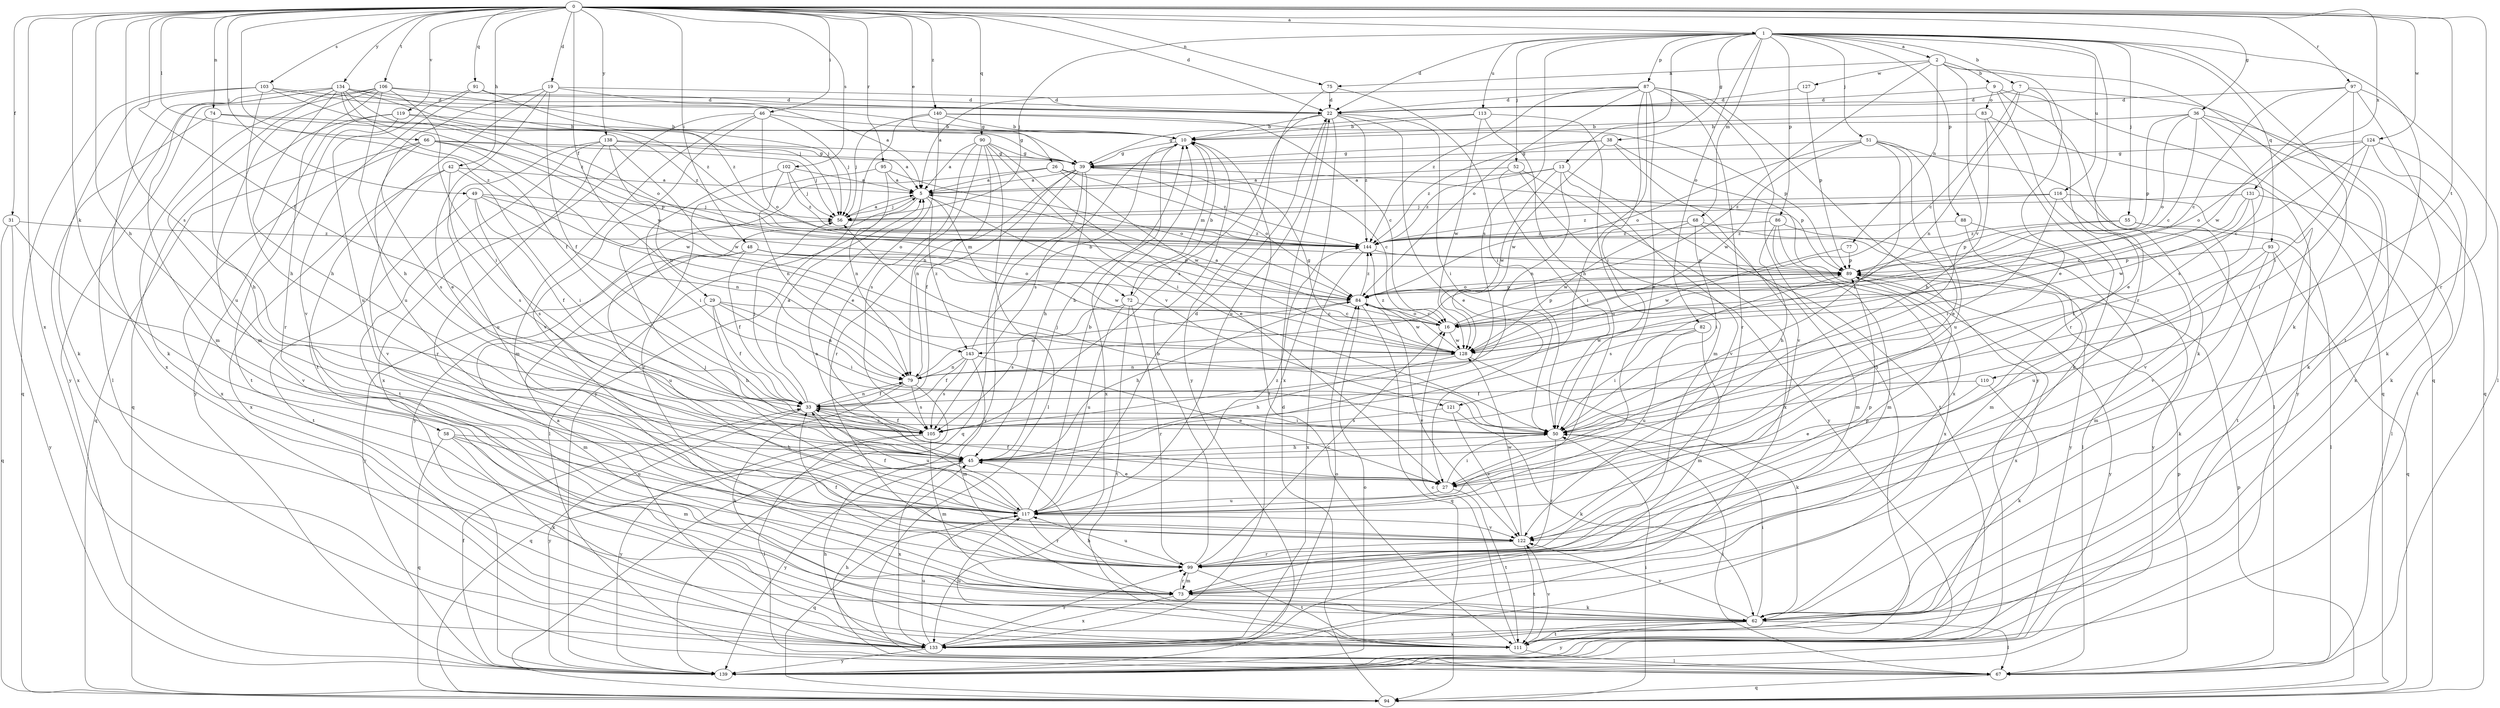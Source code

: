strict digraph  {
0;
1;
2;
5;
7;
9;
10;
13;
16;
19;
22;
26;
27;
29;
31;
33;
36;
38;
39;
42;
45;
46;
48;
49;
50;
51;
52;
55;
56;
58;
62;
66;
67;
68;
72;
73;
74;
75;
77;
79;
82;
83;
84;
86;
87;
88;
89;
90;
91;
93;
94;
95;
97;
99;
102;
103;
105;
106;
110;
111;
113;
116;
117;
119;
121;
122;
124;
127;
128;
131;
133;
134;
138;
139;
140;
143;
144;
0 -> 1  [label=a];
0 -> 19  [label=d];
0 -> 22  [label=d];
0 -> 26  [label=e];
0 -> 29  [label=f];
0 -> 31  [label=f];
0 -> 33  [label=f];
0 -> 36  [label=g];
0 -> 42  [label=h];
0 -> 45  [label=h];
0 -> 46  [label=i];
0 -> 48  [label=i];
0 -> 49  [label=i];
0 -> 58  [label=k];
0 -> 66  [label=l];
0 -> 74  [label=n];
0 -> 75  [label=n];
0 -> 90  [label=q];
0 -> 91  [label=q];
0 -> 95  [label=r];
0 -> 97  [label=r];
0 -> 99  [label=r];
0 -> 102  [label=s];
0 -> 103  [label=s];
0 -> 105  [label=s];
0 -> 106  [label=t];
0 -> 110  [label=t];
0 -> 119  [label=v];
0 -> 124  [label=w];
0 -> 131  [label=x];
0 -> 133  [label=x];
0 -> 134  [label=y];
0 -> 138  [label=y];
0 -> 140  [label=z];
0 -> 143  [label=z];
1 -> 2  [label=a];
1 -> 7  [label=b];
1 -> 13  [label=c];
1 -> 22  [label=d];
1 -> 38  [label=g];
1 -> 51  [label=j];
1 -> 52  [label=j];
1 -> 55  [label=j];
1 -> 56  [label=j];
1 -> 62  [label=k];
1 -> 68  [label=m];
1 -> 82  [label=o];
1 -> 86  [label=p];
1 -> 87  [label=p];
1 -> 88  [label=p];
1 -> 93  [label=q];
1 -> 99  [label=r];
1 -> 105  [label=s];
1 -> 111  [label=t];
1 -> 113  [label=u];
1 -> 116  [label=u];
2 -> 9  [label=b];
2 -> 27  [label=e];
2 -> 75  [label=n];
2 -> 77  [label=n];
2 -> 94  [label=q];
2 -> 121  [label=v];
2 -> 127  [label=w];
2 -> 143  [label=z];
5 -> 56  [label=j];
5 -> 67  [label=l];
5 -> 72  [label=m];
5 -> 121  [label=v];
5 -> 143  [label=z];
7 -> 16  [label=c];
7 -> 22  [label=d];
7 -> 27  [label=e];
7 -> 79  [label=n];
7 -> 94  [label=q];
9 -> 22  [label=d];
9 -> 62  [label=k];
9 -> 83  [label=o];
9 -> 94  [label=q];
9 -> 99  [label=r];
10 -> 39  [label=g];
10 -> 72  [label=m];
10 -> 105  [label=s];
10 -> 111  [label=t];
10 -> 133  [label=x];
13 -> 5  [label=a];
13 -> 79  [label=n];
13 -> 111  [label=t];
13 -> 122  [label=v];
13 -> 128  [label=w];
13 -> 144  [label=z];
16 -> 5  [label=a];
16 -> 84  [label=o];
16 -> 89  [label=p];
16 -> 128  [label=w];
19 -> 5  [label=a];
19 -> 22  [label=d];
19 -> 27  [label=e];
19 -> 33  [label=f];
19 -> 111  [label=t];
19 -> 117  [label=u];
22 -> 10  [label=b];
22 -> 27  [label=e];
22 -> 50  [label=i];
22 -> 105  [label=s];
22 -> 117  [label=u];
22 -> 133  [label=x];
22 -> 144  [label=z];
26 -> 5  [label=a];
26 -> 84  [label=o];
26 -> 128  [label=w];
26 -> 139  [label=y];
26 -> 144  [label=z];
27 -> 33  [label=f];
27 -> 50  [label=i];
27 -> 111  [label=t];
27 -> 117  [label=u];
29 -> 16  [label=c];
29 -> 33  [label=f];
29 -> 45  [label=h];
29 -> 50  [label=i];
29 -> 73  [label=m];
29 -> 79  [label=n];
31 -> 94  [label=q];
31 -> 122  [label=v];
31 -> 139  [label=y];
31 -> 144  [label=z];
33 -> 5  [label=a];
33 -> 50  [label=i];
33 -> 56  [label=j];
33 -> 79  [label=n];
33 -> 105  [label=s];
33 -> 117  [label=u];
33 -> 139  [label=y];
36 -> 10  [label=b];
36 -> 16  [label=c];
36 -> 62  [label=k];
36 -> 84  [label=o];
36 -> 89  [label=p];
36 -> 105  [label=s];
36 -> 133  [label=x];
38 -> 39  [label=g];
38 -> 122  [label=v];
38 -> 128  [label=w];
38 -> 133  [label=x];
38 -> 144  [label=z];
39 -> 5  [label=a];
39 -> 16  [label=c];
39 -> 33  [label=f];
39 -> 45  [label=h];
39 -> 79  [label=n];
39 -> 89  [label=p];
39 -> 94  [label=q];
39 -> 139  [label=y];
42 -> 5  [label=a];
42 -> 50  [label=i];
42 -> 105  [label=s];
42 -> 122  [label=v];
42 -> 133  [label=x];
45 -> 10  [label=b];
45 -> 27  [label=e];
45 -> 133  [label=x];
45 -> 139  [label=y];
46 -> 10  [label=b];
46 -> 56  [label=j];
46 -> 73  [label=m];
46 -> 84  [label=o];
46 -> 122  [label=v];
46 -> 133  [label=x];
48 -> 33  [label=f];
48 -> 84  [label=o];
48 -> 89  [label=p];
48 -> 117  [label=u];
48 -> 128  [label=w];
48 -> 139  [label=y];
49 -> 33  [label=f];
49 -> 56  [label=j];
49 -> 79  [label=n];
49 -> 84  [label=o];
49 -> 105  [label=s];
49 -> 111  [label=t];
50 -> 45  [label=h];
50 -> 56  [label=j];
50 -> 99  [label=r];
51 -> 27  [label=e];
51 -> 39  [label=g];
51 -> 50  [label=i];
51 -> 67  [label=l];
51 -> 84  [label=o];
51 -> 117  [label=u];
51 -> 128  [label=w];
52 -> 5  [label=a];
52 -> 50  [label=i];
52 -> 133  [label=x];
52 -> 139  [label=y];
55 -> 67  [label=l];
55 -> 89  [label=p];
55 -> 122  [label=v];
55 -> 144  [label=z];
56 -> 5  [label=a];
56 -> 144  [label=z];
58 -> 45  [label=h];
58 -> 62  [label=k];
58 -> 73  [label=m];
58 -> 94  [label=q];
58 -> 117  [label=u];
62 -> 45  [label=h];
62 -> 50  [label=i];
62 -> 67  [label=l];
62 -> 111  [label=t];
62 -> 122  [label=v];
62 -> 133  [label=x];
62 -> 139  [label=y];
66 -> 39  [label=g];
66 -> 56  [label=j];
66 -> 89  [label=p];
66 -> 94  [label=q];
66 -> 105  [label=s];
66 -> 128  [label=w];
66 -> 133  [label=x];
67 -> 45  [label=h];
67 -> 50  [label=i];
67 -> 89  [label=p];
67 -> 94  [label=q];
68 -> 50  [label=i];
68 -> 73  [label=m];
68 -> 128  [label=w];
68 -> 139  [label=y];
68 -> 144  [label=z];
72 -> 10  [label=b];
72 -> 16  [label=c];
72 -> 99  [label=r];
72 -> 105  [label=s];
72 -> 111  [label=t];
72 -> 117  [label=u];
73 -> 62  [label=k];
73 -> 99  [label=r];
73 -> 133  [label=x];
74 -> 10  [label=b];
74 -> 39  [label=g];
74 -> 45  [label=h];
74 -> 133  [label=x];
75 -> 22  [label=d];
75 -> 50  [label=i];
75 -> 139  [label=y];
77 -> 89  [label=p];
77 -> 128  [label=w];
79 -> 33  [label=f];
79 -> 62  [label=k];
79 -> 84  [label=o];
79 -> 94  [label=q];
79 -> 105  [label=s];
82 -> 50  [label=i];
82 -> 73  [label=m];
82 -> 117  [label=u];
82 -> 128  [label=w];
83 -> 10  [label=b];
83 -> 45  [label=h];
83 -> 62  [label=k];
83 -> 139  [label=y];
84 -> 16  [label=c];
84 -> 45  [label=h];
84 -> 89  [label=p];
84 -> 94  [label=q];
84 -> 122  [label=v];
84 -> 128  [label=w];
84 -> 144  [label=z];
86 -> 45  [label=h];
86 -> 67  [label=l];
86 -> 73  [label=m];
86 -> 133  [label=x];
86 -> 144  [label=z];
87 -> 5  [label=a];
87 -> 22  [label=d];
87 -> 27  [label=e];
87 -> 45  [label=h];
87 -> 50  [label=i];
87 -> 84  [label=o];
87 -> 99  [label=r];
87 -> 111  [label=t];
87 -> 139  [label=y];
87 -> 144  [label=z];
88 -> 73  [label=m];
88 -> 139  [label=y];
88 -> 144  [label=z];
89 -> 84  [label=o];
89 -> 105  [label=s];
89 -> 133  [label=x];
89 -> 139  [label=y];
90 -> 5  [label=a];
90 -> 27  [label=e];
90 -> 39  [label=g];
90 -> 50  [label=i];
90 -> 67  [label=l];
90 -> 79  [label=n];
90 -> 99  [label=r];
90 -> 105  [label=s];
91 -> 22  [label=d];
91 -> 117  [label=u];
91 -> 122  [label=v];
91 -> 144  [label=z];
93 -> 62  [label=k];
93 -> 73  [label=m];
93 -> 89  [label=p];
93 -> 94  [label=q];
93 -> 117  [label=u];
94 -> 22  [label=d];
94 -> 50  [label=i];
94 -> 89  [label=p];
95 -> 5  [label=a];
95 -> 79  [label=n];
95 -> 84  [label=o];
95 -> 99  [label=r];
97 -> 16  [label=c];
97 -> 22  [label=d];
97 -> 50  [label=i];
97 -> 62  [label=k];
97 -> 67  [label=l];
97 -> 128  [label=w];
99 -> 10  [label=b];
99 -> 16  [label=c];
99 -> 33  [label=f];
99 -> 73  [label=m];
99 -> 89  [label=p];
99 -> 111  [label=t];
99 -> 117  [label=u];
102 -> 5  [label=a];
102 -> 50  [label=i];
102 -> 56  [label=j];
102 -> 79  [label=n];
102 -> 144  [label=z];
103 -> 22  [label=d];
103 -> 39  [label=g];
103 -> 45  [label=h];
103 -> 62  [label=k];
103 -> 94  [label=q];
103 -> 144  [label=z];
105 -> 33  [label=f];
105 -> 67  [label=l];
105 -> 73  [label=m];
105 -> 139  [label=y];
106 -> 22  [label=d];
106 -> 45  [label=h];
106 -> 50  [label=i];
106 -> 56  [label=j];
106 -> 62  [label=k];
106 -> 73  [label=m];
106 -> 99  [label=r];
106 -> 139  [label=y];
110 -> 27  [label=e];
110 -> 33  [label=f];
110 -> 62  [label=k];
111 -> 16  [label=c];
111 -> 67  [label=l];
111 -> 117  [label=u];
111 -> 122  [label=v];
113 -> 10  [label=b];
113 -> 39  [label=g];
113 -> 73  [label=m];
113 -> 117  [label=u];
113 -> 128  [label=w];
116 -> 50  [label=i];
116 -> 56  [label=j];
116 -> 111  [label=t];
116 -> 122  [label=v];
116 -> 144  [label=z];
117 -> 5  [label=a];
117 -> 10  [label=b];
117 -> 22  [label=d];
117 -> 33  [label=f];
117 -> 56  [label=j];
117 -> 94  [label=q];
117 -> 99  [label=r];
117 -> 122  [label=v];
117 -> 144  [label=z];
119 -> 10  [label=b];
119 -> 94  [label=q];
119 -> 111  [label=t];
119 -> 139  [label=y];
119 -> 144  [label=z];
121 -> 62  [label=k];
121 -> 105  [label=s];
121 -> 122  [label=v];
122 -> 89  [label=p];
122 -> 99  [label=r];
122 -> 111  [label=t];
122 -> 128  [label=w];
124 -> 16  [label=c];
124 -> 39  [label=g];
124 -> 50  [label=i];
124 -> 62  [label=k];
124 -> 84  [label=o];
124 -> 111  [label=t];
127 -> 22  [label=d];
127 -> 89  [label=p];
128 -> 39  [label=g];
128 -> 45  [label=h];
128 -> 62  [label=k];
128 -> 79  [label=n];
128 -> 144  [label=z];
131 -> 16  [label=c];
131 -> 50  [label=i];
131 -> 56  [label=j];
131 -> 67  [label=l];
131 -> 128  [label=w];
133 -> 5  [label=a];
133 -> 45  [label=h];
133 -> 84  [label=o];
133 -> 99  [label=r];
133 -> 117  [label=u];
133 -> 139  [label=y];
134 -> 22  [label=d];
134 -> 33  [label=f];
134 -> 45  [label=h];
134 -> 56  [label=j];
134 -> 67  [label=l];
134 -> 73  [label=m];
134 -> 84  [label=o];
134 -> 117  [label=u];
134 -> 128  [label=w];
134 -> 133  [label=x];
134 -> 144  [label=z];
138 -> 5  [label=a];
138 -> 39  [label=g];
138 -> 79  [label=n];
138 -> 99  [label=r];
138 -> 111  [label=t];
138 -> 117  [label=u];
138 -> 128  [label=w];
139 -> 33  [label=f];
139 -> 84  [label=o];
140 -> 10  [label=b];
140 -> 16  [label=c];
140 -> 27  [label=e];
140 -> 56  [label=j];
140 -> 89  [label=p];
140 -> 139  [label=y];
143 -> 10  [label=b];
143 -> 27  [label=e];
143 -> 33  [label=f];
143 -> 73  [label=m];
143 -> 79  [label=n];
143 -> 105  [label=s];
144 -> 89  [label=p];
144 -> 133  [label=x];
}
